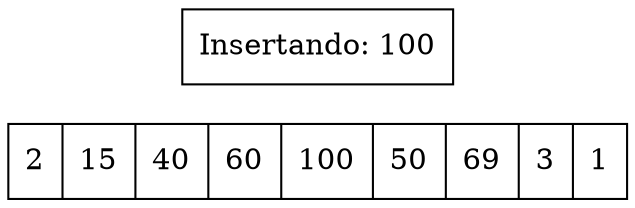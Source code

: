 digraph G{ node [shape = record ];
 rankdir=LR;X[label="{ 2|15|40|60|100|50|69|3|1}" pos = "10,1!" ]puntDer[label="Insertando: 100" pos = "9,2!"] 
}
